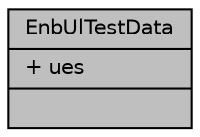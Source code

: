 digraph "EnbUlTestData"
{
  edge [fontname="Helvetica",fontsize="10",labelfontname="Helvetica",labelfontsize="10"];
  node [fontname="Helvetica",fontsize="10",shape=record];
  Node1 [label="{EnbUlTestData\n|+ ues\l|}",height=0.2,width=0.4,color="black", fillcolor="grey75", style="filled", fontcolor="black"];
}
